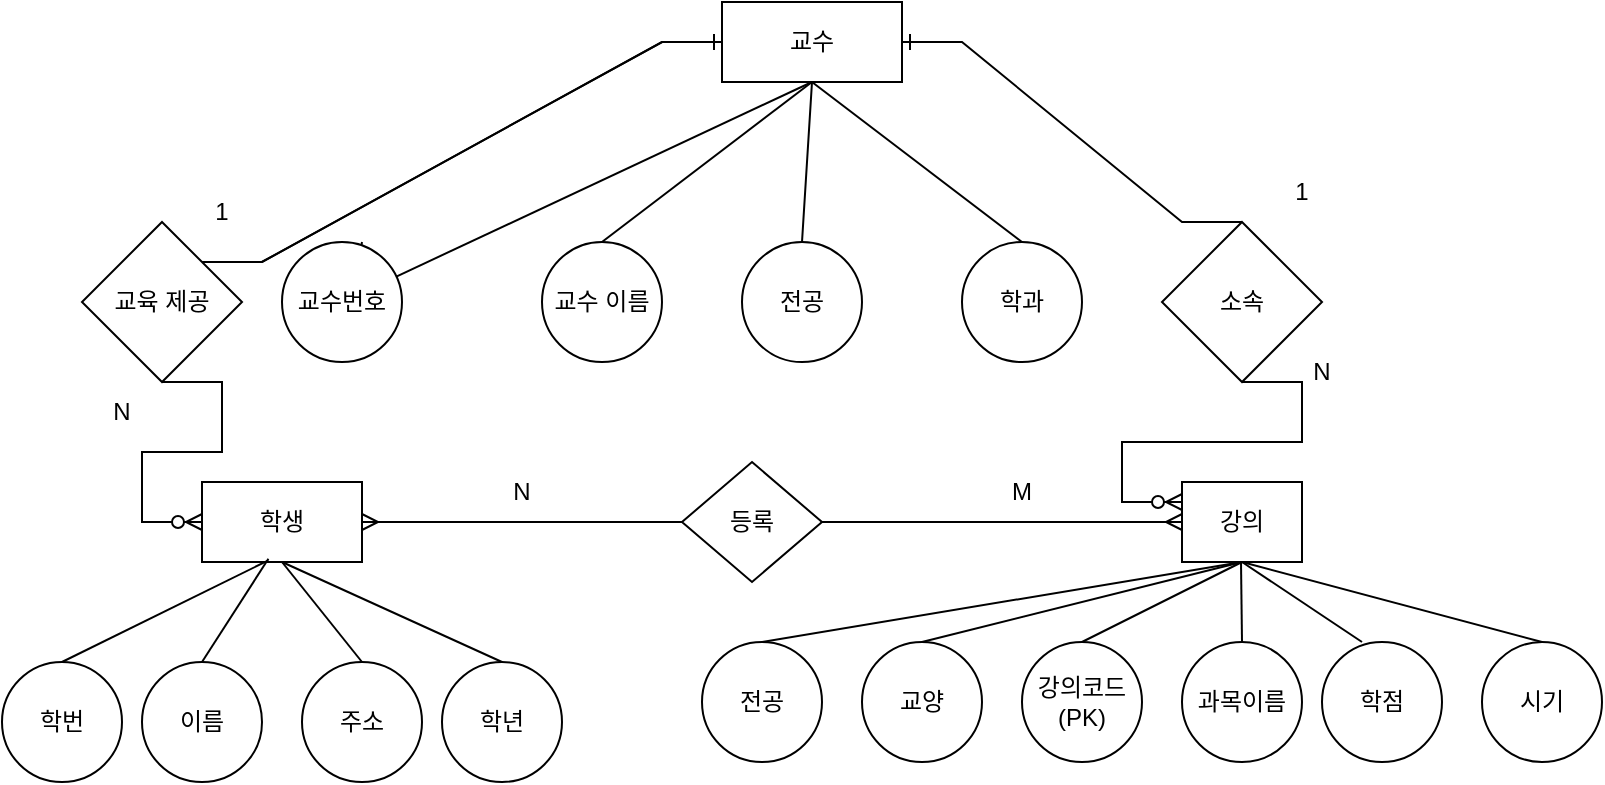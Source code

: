 <mxfile version="20.8.21" type="github" pages="2">
  <diagram id="R2lEEEUBdFMjLlhIrx00" name="Page-1">
    <mxGraphModel dx="1050" dy="541" grid="1" gridSize="10" guides="1" tooltips="1" connect="1" arrows="1" fold="1" page="1" pageScale="1" pageWidth="850" pageHeight="1100" math="0" shadow="0" extFonts="Permanent Marker^https://fonts.googleapis.com/css?family=Permanent+Marker">
      <root>
        <mxCell id="0" />
        <mxCell id="1" parent="0" />
        <mxCell id="Kp3yi630ieQq7gvzWNZj-1" value="교수" style="rounded=0;whiteSpace=wrap;html=1;" vertex="1" parent="1">
          <mxGeometry x="380" y="20" width="90" height="40" as="geometry" />
        </mxCell>
        <mxCell id="Kp3yi630ieQq7gvzWNZj-2" value="교수 이름" style="ellipse;whiteSpace=wrap;html=1;" vertex="1" parent="1">
          <mxGeometry x="290" y="140" width="60" height="60" as="geometry" />
        </mxCell>
        <mxCell id="Kp3yi630ieQq7gvzWNZj-4" value="전공" style="ellipse;whiteSpace=wrap;html=1;" vertex="1" parent="1">
          <mxGeometry x="390" y="140" width="60" height="60" as="geometry" />
        </mxCell>
        <mxCell id="Kp3yi630ieQq7gvzWNZj-5" value="과목이름" style="ellipse;whiteSpace=wrap;html=1;" vertex="1" parent="1">
          <mxGeometry x="610" y="340" width="60" height="60" as="geometry" />
        </mxCell>
        <mxCell id="Kp3yi630ieQq7gvzWNZj-12" value="소속" style="rhombus;whiteSpace=wrap;html=1;" vertex="1" parent="1">
          <mxGeometry x="600" y="130" width="80" height="80" as="geometry" />
        </mxCell>
        <mxCell id="Kp3yi630ieQq7gvzWNZj-14" value="시기" style="ellipse;whiteSpace=wrap;html=1;" vertex="1" parent="1">
          <mxGeometry x="760" y="340" width="60" height="60" as="geometry" />
        </mxCell>
        <mxCell id="Kp3yi630ieQq7gvzWNZj-15" value="교양" style="ellipse;whiteSpace=wrap;html=1;" vertex="1" parent="1">
          <mxGeometry x="450" y="340" width="60" height="60" as="geometry" />
        </mxCell>
        <mxCell id="Kp3yi630ieQq7gvzWNZj-18" value="" style="endArrow=none;html=1;rounded=0;entryX=0.5;entryY=1;entryDx=0;entryDy=0;startArrow=none;" edge="1" parent="1" source="Kp3yi630ieQq7gvzWNZj-3" target="Kp3yi630ieQq7gvzWNZj-1">
          <mxGeometry width="50" height="50" relative="1" as="geometry">
            <mxPoint x="200" y="140" as="sourcePoint" />
            <mxPoint x="250" y="90" as="targetPoint" />
          </mxGeometry>
        </mxCell>
        <mxCell id="Kp3yi630ieQq7gvzWNZj-20" value="" style="endArrow=none;html=1;rounded=0;entryX=0.5;entryY=1;entryDx=0;entryDy=0;exitX=0.5;exitY=0;exitDx=0;exitDy=0;" edge="1" parent="1" source="Kp3yi630ieQq7gvzWNZj-2" target="Kp3yi630ieQq7gvzWNZj-1">
          <mxGeometry width="50" height="50" relative="1" as="geometry">
            <mxPoint x="290" y="140" as="sourcePoint" />
            <mxPoint x="340" y="90" as="targetPoint" />
          </mxGeometry>
        </mxCell>
        <mxCell id="Kp3yi630ieQq7gvzWNZj-22" value="" style="endArrow=none;html=1;rounded=0;entryX=0.5;entryY=1;entryDx=0;entryDy=0;exitX=0.5;exitY=0;exitDx=0;exitDy=0;" edge="1" parent="1" source="Kp3yi630ieQq7gvzWNZj-4" target="Kp3yi630ieQq7gvzWNZj-1">
          <mxGeometry width="50" height="50" relative="1" as="geometry">
            <mxPoint x="370" y="140" as="sourcePoint" />
            <mxPoint x="505" y="60" as="targetPoint" />
          </mxGeometry>
        </mxCell>
        <mxCell id="Kp3yi630ieQq7gvzWNZj-23" value="" style="endArrow=none;html=1;rounded=0;entryX=0.5;entryY=1;entryDx=0;entryDy=0;exitX=0.5;exitY=0;exitDx=0;exitDy=0;" edge="1" parent="1" source="by_Jwe_DlOFRpVI9atJy-18" target="Kp3yi630ieQq7gvzWNZj-1">
          <mxGeometry width="50" height="50" relative="1" as="geometry">
            <mxPoint x="460" y="140" as="sourcePoint" />
            <mxPoint x="510" y="90" as="targetPoint" />
          </mxGeometry>
        </mxCell>
        <mxCell id="by_Jwe_DlOFRpVI9atJy-5" value="학생" style="rounded=0;whiteSpace=wrap;html=1;fontColor=none;" vertex="1" parent="1">
          <mxGeometry x="120" y="260" width="80" height="40" as="geometry" />
        </mxCell>
        <mxCell id="by_Jwe_DlOFRpVI9atJy-6" value="교육 제공" style="rhombus;whiteSpace=wrap;html=1;fontColor=none;" vertex="1" parent="1">
          <mxGeometry x="60" y="130" width="80" height="80" as="geometry" />
        </mxCell>
        <mxCell id="by_Jwe_DlOFRpVI9atJy-7" value="학번" style="ellipse;whiteSpace=wrap;html=1;" vertex="1" parent="1">
          <mxGeometry x="20" y="350" width="60" height="60" as="geometry" />
        </mxCell>
        <mxCell id="by_Jwe_DlOFRpVI9atJy-8" value="" style="endArrow=none;html=1;rounded=0;entryX=0.5;entryY=1;entryDx=0;entryDy=0;" edge="1" parent="1" target="Kp3yi630ieQq7gvzWNZj-3">
          <mxGeometry width="50" height="50" relative="1" as="geometry">
            <mxPoint x="200" y="140" as="sourcePoint" />
            <mxPoint x="425" y="60" as="targetPoint" />
          </mxGeometry>
        </mxCell>
        <mxCell id="Kp3yi630ieQq7gvzWNZj-3" value="교수번호" style="ellipse;whiteSpace=wrap;html=1;" vertex="1" parent="1">
          <mxGeometry x="160" y="140" width="60" height="60" as="geometry" />
        </mxCell>
        <mxCell id="by_Jwe_DlOFRpVI9atJy-10" value="이름" style="ellipse;whiteSpace=wrap;html=1;" vertex="1" parent="1">
          <mxGeometry x="90" y="350" width="60" height="60" as="geometry" />
        </mxCell>
        <mxCell id="by_Jwe_DlOFRpVI9atJy-11" value="주소" style="ellipse;whiteSpace=wrap;html=1;" vertex="1" parent="1">
          <mxGeometry x="170" y="350" width="60" height="60" as="geometry" />
        </mxCell>
        <mxCell id="by_Jwe_DlOFRpVI9atJy-12" value="학년" style="ellipse;whiteSpace=wrap;html=1;" vertex="1" parent="1">
          <mxGeometry x="240" y="350" width="60" height="60" as="geometry" />
        </mxCell>
        <mxCell id="by_Jwe_DlOFRpVI9atJy-13" value="" style="endArrow=none;html=1;rounded=0;fontColor=none;entryX=0.415;entryY=0.98;entryDx=0;entryDy=0;entryPerimeter=0;" edge="1" parent="1" target="by_Jwe_DlOFRpVI9atJy-5">
          <mxGeometry width="50" height="50" relative="1" as="geometry">
            <mxPoint x="50" y="350" as="sourcePoint" />
            <mxPoint x="100" y="300" as="targetPoint" />
          </mxGeometry>
        </mxCell>
        <mxCell id="by_Jwe_DlOFRpVI9atJy-14" value="" style="endArrow=none;html=1;rounded=0;fontColor=none;entryX=0.415;entryY=0.96;entryDx=0;entryDy=0;entryPerimeter=0;" edge="1" parent="1" target="by_Jwe_DlOFRpVI9atJy-5">
          <mxGeometry width="50" height="50" relative="1" as="geometry">
            <mxPoint x="120" y="350" as="sourcePoint" />
            <mxPoint x="223" y="299" as="targetPoint" />
          </mxGeometry>
        </mxCell>
        <mxCell id="by_Jwe_DlOFRpVI9atJy-15" value="" style="endArrow=none;html=1;rounded=0;fontColor=none;entryX=0.5;entryY=1;entryDx=0;entryDy=0;" edge="1" parent="1" target="by_Jwe_DlOFRpVI9atJy-5">
          <mxGeometry width="50" height="50" relative="1" as="geometry">
            <mxPoint x="200" y="350" as="sourcePoint" />
            <mxPoint x="233" y="298" as="targetPoint" />
          </mxGeometry>
        </mxCell>
        <mxCell id="by_Jwe_DlOFRpVI9atJy-16" value="" style="endArrow=none;html=1;rounded=0;fontColor=none;entryX=0.5;entryY=1;entryDx=0;entryDy=0;" edge="1" parent="1" target="by_Jwe_DlOFRpVI9atJy-5">
          <mxGeometry width="50" height="50" relative="1" as="geometry">
            <mxPoint x="270" y="350" as="sourcePoint" />
            <mxPoint x="300" y="300" as="targetPoint" />
          </mxGeometry>
        </mxCell>
        <mxCell id="by_Jwe_DlOFRpVI9atJy-17" value="강의" style="rounded=0;whiteSpace=wrap;html=1;fontColor=none;" vertex="1" parent="1">
          <mxGeometry x="610" y="260" width="60" height="40" as="geometry" />
        </mxCell>
        <mxCell id="by_Jwe_DlOFRpVI9atJy-18" value="학과" style="ellipse;whiteSpace=wrap;html=1;" vertex="1" parent="1">
          <mxGeometry x="500" y="140" width="60" height="60" as="geometry" />
        </mxCell>
        <mxCell id="by_Jwe_DlOFRpVI9atJy-19" value="학점" style="ellipse;whiteSpace=wrap;html=1;" vertex="1" parent="1">
          <mxGeometry x="680" y="340" width="60" height="60" as="geometry" />
        </mxCell>
        <mxCell id="by_Jwe_DlOFRpVI9atJy-21" value="" style="endArrow=none;html=1;rounded=0;fontColor=none;" edge="1" parent="1">
          <mxGeometry width="50" height="50" relative="1" as="geometry">
            <mxPoint x="640" y="300" as="sourcePoint" />
            <mxPoint x="700" y="340" as="targetPoint" />
          </mxGeometry>
        </mxCell>
        <mxCell id="by_Jwe_DlOFRpVI9atJy-22" value="" style="endArrow=none;html=1;rounded=0;fontColor=none;" edge="1" parent="1">
          <mxGeometry width="50" height="50" relative="1" as="geometry">
            <mxPoint x="639.5" y="300" as="sourcePoint" />
            <mxPoint x="640" y="340" as="targetPoint" />
          </mxGeometry>
        </mxCell>
        <mxCell id="by_Jwe_DlOFRpVI9atJy-23" value="" style="endArrow=none;html=1;rounded=0;fontColor=none;" edge="1" parent="1">
          <mxGeometry width="50" height="50" relative="1" as="geometry">
            <mxPoint x="560" y="340" as="sourcePoint" />
            <mxPoint x="640" y="300" as="targetPoint" />
          </mxGeometry>
        </mxCell>
        <mxCell id="by_Jwe_DlOFRpVI9atJy-24" value="등록" style="rhombus;whiteSpace=wrap;html=1;fontColor=none;" vertex="1" parent="1">
          <mxGeometry x="360" y="250" width="70" height="60" as="geometry" />
        </mxCell>
        <mxCell id="by_Jwe_DlOFRpVI9atJy-28" value="N" style="text;html=1;strokeColor=none;fillColor=none;align=center;verticalAlign=middle;whiteSpace=wrap;rounded=0;fontColor=none;" vertex="1" parent="1">
          <mxGeometry x="250" y="250" width="60" height="30" as="geometry" />
        </mxCell>
        <mxCell id="by_Jwe_DlOFRpVI9atJy-29" value="M" style="text;html=1;strokeColor=none;fillColor=none;align=center;verticalAlign=middle;whiteSpace=wrap;rounded=0;fontColor=none;" vertex="1" parent="1">
          <mxGeometry x="500" y="250" width="60" height="30" as="geometry" />
        </mxCell>
        <mxCell id="by_Jwe_DlOFRpVI9atJy-32" value="" style="endArrow=none;html=1;rounded=0;fontColor=none;entryX=0.5;entryY=0;entryDx=0;entryDy=0;exitX=0.5;exitY=1;exitDx=0;exitDy=0;" edge="1" parent="1" source="by_Jwe_DlOFRpVI9atJy-17" target="Kp3yi630ieQq7gvzWNZj-14">
          <mxGeometry width="50" height="50" relative="1" as="geometry">
            <mxPoint x="700" y="300" as="sourcePoint" />
            <mxPoint x="750" y="250" as="targetPoint" />
          </mxGeometry>
        </mxCell>
        <mxCell id="by_Jwe_DlOFRpVI9atJy-38" value="전공" style="ellipse;whiteSpace=wrap;html=1;" vertex="1" parent="1">
          <mxGeometry x="370" y="340" width="60" height="60" as="geometry" />
        </mxCell>
        <mxCell id="by_Jwe_DlOFRpVI9atJy-37" value="강의코드(PK)" style="ellipse;whiteSpace=wrap;html=1;" vertex="1" parent="1">
          <mxGeometry x="530" y="340" width="60" height="60" as="geometry" />
        </mxCell>
        <mxCell id="by_Jwe_DlOFRpVI9atJy-40" value="" style="endArrow=none;html=1;rounded=0;fontColor=none;entryX=0.5;entryY=1;entryDx=0;entryDy=0;" edge="1" parent="1" target="by_Jwe_DlOFRpVI9atJy-17">
          <mxGeometry width="50" height="50" relative="1" as="geometry">
            <mxPoint x="480" y="340" as="sourcePoint" />
            <mxPoint x="560" y="300" as="targetPoint" />
          </mxGeometry>
        </mxCell>
        <mxCell id="by_Jwe_DlOFRpVI9atJy-41" value="" style="endArrow=none;html=1;rounded=0;fontColor=none;entryX=0.5;entryY=1;entryDx=0;entryDy=0;" edge="1" parent="1" target="by_Jwe_DlOFRpVI9atJy-17">
          <mxGeometry width="50" height="50" relative="1" as="geometry">
            <mxPoint x="400" y="340" as="sourcePoint" />
            <mxPoint x="480" y="300" as="targetPoint" />
          </mxGeometry>
        </mxCell>
        <mxCell id="by_Jwe_DlOFRpVI9atJy-43" value="N" style="text;html=1;strokeColor=none;fillColor=none;align=center;verticalAlign=middle;whiteSpace=wrap;rounded=0;fontColor=none;" vertex="1" parent="1">
          <mxGeometry x="650" y="190" width="60" height="30" as="geometry" />
        </mxCell>
        <mxCell id="by_Jwe_DlOFRpVI9atJy-44" value="1" style="text;html=1;strokeColor=none;fillColor=none;align=center;verticalAlign=middle;whiteSpace=wrap;rounded=0;fontColor=none;" vertex="1" parent="1">
          <mxGeometry x="640" y="100" width="60" height="30" as="geometry" />
        </mxCell>
        <mxCell id="by_Jwe_DlOFRpVI9atJy-45" value="N" style="text;html=1;strokeColor=none;fillColor=none;align=center;verticalAlign=middle;whiteSpace=wrap;rounded=0;fontColor=none;" vertex="1" parent="1">
          <mxGeometry x="50" y="210" width="60" height="30" as="geometry" />
        </mxCell>
        <mxCell id="by_Jwe_DlOFRpVI9atJy-46" value="1" style="text;html=1;strokeColor=none;fillColor=none;align=center;verticalAlign=middle;whiteSpace=wrap;rounded=0;fontColor=none;" vertex="1" parent="1">
          <mxGeometry x="100" y="110" width="60" height="30" as="geometry" />
        </mxCell>
        <mxCell id="by_Jwe_DlOFRpVI9atJy-47" value="" style="edgeStyle=entityRelationEdgeStyle;fontSize=12;html=1;endArrow=ERone;endFill=1;rounded=0;fontColor=none;entryX=0;entryY=0.5;entryDx=0;entryDy=0;" edge="1" parent="1" target="Kp3yi630ieQq7gvzWNZj-1">
          <mxGeometry width="100" height="100" relative="1" as="geometry">
            <mxPoint x="120" y="150" as="sourcePoint" />
            <mxPoint x="220" y="50" as="targetPoint" />
          </mxGeometry>
        </mxCell>
        <mxCell id="by_Jwe_DlOFRpVI9atJy-49" value="" style="edgeStyle=entityRelationEdgeStyle;fontSize=12;html=1;endArrow=ERone;endFill=1;rounded=0;fontColor=none;exitX=0.5;exitY=0;exitDx=0;exitDy=0;entryX=1;entryY=0.5;entryDx=0;entryDy=0;" edge="1" parent="1" source="Kp3yi630ieQq7gvzWNZj-12" target="Kp3yi630ieQq7gvzWNZj-1">
          <mxGeometry width="100" height="100" relative="1" as="geometry">
            <mxPoint x="560" y="150" as="sourcePoint" />
            <mxPoint x="480" y="70" as="targetPoint" />
          </mxGeometry>
        </mxCell>
        <mxCell id="by_Jwe_DlOFRpVI9atJy-52" value="" style="edgeStyle=entityRelationEdgeStyle;fontSize=12;html=1;endArrow=ERzeroToMany;endFill=1;rounded=0;fontColor=none;" edge="1" parent="1">
          <mxGeometry width="100" height="100" relative="1" as="geometry">
            <mxPoint x="640" y="210" as="sourcePoint" />
            <mxPoint x="610" y="270" as="targetPoint" />
          </mxGeometry>
        </mxCell>
        <mxCell id="by_Jwe_DlOFRpVI9atJy-53" value="" style="edgeStyle=entityRelationEdgeStyle;fontSize=12;html=1;endArrow=ERone;endFill=1;rounded=0;fontColor=none;entryX=0;entryY=0.5;entryDx=0;entryDy=0;" edge="1" parent="1">
          <mxGeometry width="100" height="100" relative="1" as="geometry">
            <mxPoint x="120" y="150" as="sourcePoint" />
            <mxPoint x="380" y="40" as="targetPoint" />
          </mxGeometry>
        </mxCell>
        <mxCell id="by_Jwe_DlOFRpVI9atJy-54" value="" style="edgeStyle=entityRelationEdgeStyle;fontSize=12;html=1;endArrow=ERzeroToMany;endFill=1;rounded=0;fontColor=none;entryX=0;entryY=0.5;entryDx=0;entryDy=0;" edge="1" parent="1" target="by_Jwe_DlOFRpVI9atJy-5">
          <mxGeometry width="100" height="100" relative="1" as="geometry">
            <mxPoint x="100" y="210" as="sourcePoint" />
            <mxPoint x="200" y="110" as="targetPoint" />
          </mxGeometry>
        </mxCell>
        <mxCell id="KiPfmMQRezlkMgKaBIuC-1" value="" style="edgeStyle=entityRelationEdgeStyle;fontSize=12;html=1;endArrow=ERmany;rounded=0;fontColor=none;" edge="1" parent="1">
          <mxGeometry width="100" height="100" relative="1" as="geometry">
            <mxPoint x="430" y="280" as="sourcePoint" />
            <mxPoint x="610" y="280" as="targetPoint" />
          </mxGeometry>
        </mxCell>
        <mxCell id="KiPfmMQRezlkMgKaBIuC-3" value="" style="edgeStyle=entityRelationEdgeStyle;fontSize=12;html=1;endArrow=ERmany;rounded=0;fontColor=none;" edge="1" parent="1" target="by_Jwe_DlOFRpVI9atJy-5">
          <mxGeometry width="100" height="100" relative="1" as="geometry">
            <mxPoint x="330" y="280" as="sourcePoint" />
            <mxPoint x="370" y="230" as="targetPoint" />
          </mxGeometry>
        </mxCell>
      </root>
    </mxGraphModel>
  </diagram>
  <diagram id="L-mHoeo-NY8gc5a9LVmr" name="페이지-2">
    <mxGraphModel dx="1050" dy="541" grid="1" gridSize="10" guides="1" tooltips="1" connect="1" arrows="1" fold="1" page="1" pageScale="1" pageWidth="827" pageHeight="1169" math="0" shadow="0">
      <root>
        <mxCell id="0" />
        <mxCell id="1" parent="0" />
        <mxCell id="3JReSgSQfoPBXm_i87vA-1" value="학생" style="rounded=0;whiteSpace=wrap;html=1;fontColor=none;" vertex="1" parent="1">
          <mxGeometry x="360" y="70" width="80" height="40" as="geometry" />
        </mxCell>
        <mxCell id="3JReSgSQfoPBXm_i87vA-2" value="회차" style="ellipse;whiteSpace=wrap;html=1;fontColor=none;" vertex="1" parent="1">
          <mxGeometry x="410" y="140" width="70" height="60" as="geometry" />
        </mxCell>
        <mxCell id="3JReSgSQfoPBXm_i87vA-3" value="이름" style="ellipse;whiteSpace=wrap;html=1;fontColor=none;" vertex="1" parent="1">
          <mxGeometry x="320" y="140" width="70" height="60" as="geometry" />
        </mxCell>
        <mxCell id="3JReSgSQfoPBXm_i87vA-4" value="" style="endArrow=none;html=1;rounded=0;fontColor=none;entryX=0.5;entryY=1;entryDx=0;entryDy=0;" edge="1" parent="1" target="3JReSgSQfoPBXm_i87vA-1">
          <mxGeometry width="50" height="50" relative="1" as="geometry">
            <mxPoint x="350" y="140" as="sourcePoint" />
            <mxPoint x="400" y="90" as="targetPoint" />
          </mxGeometry>
        </mxCell>
        <mxCell id="3JReSgSQfoPBXm_i87vA-5" value="" style="endArrow=none;html=1;rounded=0;fontColor=none;entryX=0.5;entryY=1;entryDx=0;entryDy=0;" edge="1" parent="1" target="3JReSgSQfoPBXm_i87vA-1">
          <mxGeometry width="50" height="50" relative="1" as="geometry">
            <mxPoint x="440" y="140" as="sourcePoint" />
            <mxPoint x="490" y="90" as="targetPoint" />
          </mxGeometry>
        </mxCell>
        <mxCell id="3JReSgSQfoPBXm_i87vA-6" value="강의" style="rounded=0;whiteSpace=wrap;html=1;fontColor=none;" vertex="1" parent="1">
          <mxGeometry x="110" y="270" width="80" height="40" as="geometry" />
        </mxCell>
        <mxCell id="3JReSgSQfoPBXm_i87vA-7" value="라이브 강의" style="ellipse;whiteSpace=wrap;html=1;fontColor=none;" vertex="1" parent="1">
          <mxGeometry x="160" y="340" width="70" height="60" as="geometry" />
        </mxCell>
        <mxCell id="3JReSgSQfoPBXm_i87vA-8" value="수업자료" style="ellipse;whiteSpace=wrap;html=1;fontColor=none;" vertex="1" parent="1">
          <mxGeometry x="70" y="340" width="70" height="60" as="geometry" />
        </mxCell>
        <mxCell id="3JReSgSQfoPBXm_i87vA-9" value="" style="endArrow=none;html=1;rounded=0;fontColor=none;entryX=0.5;entryY=1;entryDx=0;entryDy=0;" edge="1" parent="1" target="3JReSgSQfoPBXm_i87vA-6">
          <mxGeometry width="50" height="50" relative="1" as="geometry">
            <mxPoint x="100" y="340" as="sourcePoint" />
            <mxPoint x="150" y="290" as="targetPoint" />
          </mxGeometry>
        </mxCell>
        <mxCell id="3JReSgSQfoPBXm_i87vA-10" value="" style="endArrow=none;html=1;rounded=0;fontColor=none;entryX=0.5;entryY=1;entryDx=0;entryDy=0;" edge="1" parent="1" target="3JReSgSQfoPBXm_i87vA-6">
          <mxGeometry width="50" height="50" relative="1" as="geometry">
            <mxPoint x="190" y="340" as="sourcePoint" />
            <mxPoint x="240" y="290" as="targetPoint" />
          </mxGeometry>
        </mxCell>
        <mxCell id="3JReSgSQfoPBXm_i87vA-11" value="설문" style="rounded=0;whiteSpace=wrap;html=1;fontColor=none;" vertex="1" parent="1">
          <mxGeometry x="630" y="270" width="80" height="40" as="geometry" />
        </mxCell>
        <mxCell id="3JReSgSQfoPBXm_i87vA-12" value="오후 설문" style="ellipse;whiteSpace=wrap;html=1;fontColor=none;" vertex="1" parent="1">
          <mxGeometry x="680" y="340" width="70" height="60" as="geometry" />
        </mxCell>
        <mxCell id="3JReSgSQfoPBXm_i87vA-13" value="오전 설문" style="ellipse;whiteSpace=wrap;html=1;fontColor=none;" vertex="1" parent="1">
          <mxGeometry x="590" y="340" width="70" height="60" as="geometry" />
        </mxCell>
        <mxCell id="3JReSgSQfoPBXm_i87vA-14" value="" style="endArrow=none;html=1;rounded=0;fontColor=none;entryX=0.5;entryY=1;entryDx=0;entryDy=0;" edge="1" parent="1" target="3JReSgSQfoPBXm_i87vA-11">
          <mxGeometry width="50" height="50" relative="1" as="geometry">
            <mxPoint x="620" y="340" as="sourcePoint" />
            <mxPoint x="670" y="290" as="targetPoint" />
          </mxGeometry>
        </mxCell>
        <mxCell id="3JReSgSQfoPBXm_i87vA-15" value="" style="endArrow=none;html=1;rounded=0;fontColor=none;entryX=0.5;entryY=1;entryDx=0;entryDy=0;" edge="1" parent="1" target="3JReSgSQfoPBXm_i87vA-11">
          <mxGeometry width="50" height="50" relative="1" as="geometry">
            <mxPoint x="710" y="340" as="sourcePoint" />
            <mxPoint x="760" y="290" as="targetPoint" />
          </mxGeometry>
        </mxCell>
        <mxCell id="3JReSgSQfoPBXm_i87vA-16" value="제공" style="rhombus;whiteSpace=wrap;html=1;fontColor=none;" vertex="1" parent="1">
          <mxGeometry x="160" y="120" width="70" height="70" as="geometry" />
        </mxCell>
        <mxCell id="3JReSgSQfoPBXm_i87vA-17" value="제출" style="rhombus;whiteSpace=wrap;html=1;fontColor=none;" vertex="1" parent="1">
          <mxGeometry x="355" y="260" width="95" height="60" as="geometry" />
        </mxCell>
        <mxCell id="Gqp-D603ogPOV71YUyBA-6" value="과제" style="rounded=0;whiteSpace=wrap;html=1;fontColor=none;" vertex="1" parent="1">
          <mxGeometry x="362.5" y="400" width="97.5" height="40" as="geometry" />
        </mxCell>
        <mxCell id="Gqp-D603ogPOV71YUyBA-7" value="제출한 과제" style="ellipse;whiteSpace=wrap;html=1;fontColor=none;" vertex="1" parent="1">
          <mxGeometry x="412.5" y="470" width="70" height="60" as="geometry" />
        </mxCell>
        <mxCell id="Gqp-D603ogPOV71YUyBA-8" value="과제 내용" style="ellipse;whiteSpace=wrap;html=1;fontColor=none;" vertex="1" parent="1">
          <mxGeometry x="322.5" y="470" width="70" height="60" as="geometry" />
        </mxCell>
        <mxCell id="Gqp-D603ogPOV71YUyBA-9" value="" style="endArrow=none;html=1;rounded=0;fontColor=none;entryX=0.5;entryY=1;entryDx=0;entryDy=0;" edge="1" parent="1" target="Gqp-D603ogPOV71YUyBA-6">
          <mxGeometry width="50" height="50" relative="1" as="geometry">
            <mxPoint x="352.5" y="470" as="sourcePoint" />
            <mxPoint x="402.5" y="420" as="targetPoint" />
          </mxGeometry>
        </mxCell>
        <mxCell id="Gqp-D603ogPOV71YUyBA-10" value="" style="endArrow=none;html=1;rounded=0;fontColor=none;entryX=0.5;entryY=1;entryDx=0;entryDy=0;" edge="1" parent="1" target="Gqp-D603ogPOV71YUyBA-6">
          <mxGeometry width="50" height="50" relative="1" as="geometry">
            <mxPoint x="442.5" y="470" as="sourcePoint" />
            <mxPoint x="492.5" y="420" as="targetPoint" />
          </mxGeometry>
        </mxCell>
        <mxCell id="Gqp-D603ogPOV71YUyBA-12" value="" style="edgeStyle=entityRelationEdgeStyle;fontSize=12;html=1;endArrow=ERzeroToMany;endFill=1;rounded=0;fontColor=none;entryX=0;entryY=0.5;entryDx=0;entryDy=0;exitX=1;exitY=0.5;exitDx=0;exitDy=0;" edge="1" parent="1" source="3JReSgSQfoPBXm_i87vA-16" target="3JReSgSQfoPBXm_i87vA-1">
          <mxGeometry width="100" height="100" relative="1" as="geometry">
            <mxPoint x="220" y="140" as="sourcePoint" />
            <mxPoint x="290" y="20" as="targetPoint" />
          </mxGeometry>
        </mxCell>
        <mxCell id="VuT7x51bIuxxbOdTxxE6-1" value="" style="edgeStyle=entityRelationEdgeStyle;fontSize=12;html=1;endArrow=ERone;endFill=1;rounded=0;fontColor=none;exitX=0.5;exitY=1;exitDx=0;exitDy=0;" edge="1" parent="1" source="3JReSgSQfoPBXm_i87vA-16">
          <mxGeometry width="100" height="100" relative="1" as="geometry">
            <mxPoint x="190" y="350" as="sourcePoint" />
            <mxPoint x="110" y="290" as="targetPoint" />
          </mxGeometry>
        </mxCell>
        <mxCell id="gKEPoZA8oVqMGBRQfBjR-1" value="1" style="text;html=1;strokeColor=none;fillColor=none;align=center;verticalAlign=middle;whiteSpace=wrap;rounded=0;fontColor=none;" vertex="1" parent="1">
          <mxGeometry x="140" y="180" width="60" height="30" as="geometry" />
        </mxCell>
        <mxCell id="gKEPoZA8oVqMGBRQfBjR-3" value="N" style="text;html=1;strokeColor=none;fillColor=none;align=center;verticalAlign=middle;whiteSpace=wrap;rounded=0;fontColor=none;" vertex="1" parent="1">
          <mxGeometry x="220" y="110" width="60" height="30" as="geometry" />
        </mxCell>
        <mxCell id="gKEPoZA8oVqMGBRQfBjR-5" value="제출" style="rhombus;whiteSpace=wrap;html=1;fontColor=none;" vertex="1" parent="1">
          <mxGeometry x="610" y="80" width="70" height="70" as="geometry" />
        </mxCell>
        <mxCell id="IBL9zqsqPLuTibN-UEX5-1" value="" style="edgeStyle=entityRelationEdgeStyle;fontSize=12;html=1;endArrow=ERmany;rounded=0;fontColor=none;entryX=1;entryY=0.5;entryDx=0;entryDy=0;" edge="1" parent="1" target="3JReSgSQfoPBXm_i87vA-1">
          <mxGeometry width="100" height="100" relative="1" as="geometry">
            <mxPoint x="450" y="290" as="sourcePoint" />
            <mxPoint x="540" y="190" as="targetPoint" />
          </mxGeometry>
        </mxCell>
        <mxCell id="IBL9zqsqPLuTibN-UEX5-2" value="" style="edgeStyle=entityRelationEdgeStyle;fontSize=12;html=1;endArrow=ERmany;rounded=0;fontColor=none;exitX=0.5;exitY=1;exitDx=0;exitDy=0;" edge="1" parent="1" source="3JReSgSQfoPBXm_i87vA-17">
          <mxGeometry width="100" height="100" relative="1" as="geometry">
            <mxPoint x="720" y="410" as="sourcePoint" />
            <mxPoint x="360" y="420" as="targetPoint" />
          </mxGeometry>
        </mxCell>
        <mxCell id="IBL9zqsqPLuTibN-UEX5-5" value="N" style="text;html=1;strokeColor=none;fillColor=none;align=center;verticalAlign=middle;whiteSpace=wrap;rounded=0;fontColor=none;" vertex="1" parent="1">
          <mxGeometry x="430" y="260" width="60" height="30" as="geometry" />
        </mxCell>
        <mxCell id="IBL9zqsqPLuTibN-UEX5-6" value="M" style="text;html=1;strokeColor=none;fillColor=none;align=center;verticalAlign=middle;whiteSpace=wrap;rounded=0;fontColor=none;" vertex="1" parent="1">
          <mxGeometry x="355" y="320" width="60" height="30" as="geometry" />
        </mxCell>
        <mxCell id="euLOUYJ3bXZ8FiVDMNUi-2" value="" style="edgeStyle=entityRelationEdgeStyle;fontSize=12;html=1;endArrow=ERmany;rounded=0;fontColor=none;entryX=1;entryY=0.25;entryDx=0;entryDy=0;exitX=0;exitY=0.5;exitDx=0;exitDy=0;" edge="1" parent="1" source="gKEPoZA8oVqMGBRQfBjR-5" target="3JReSgSQfoPBXm_i87vA-1">
          <mxGeometry width="100" height="100" relative="1" as="geometry">
            <mxPoint x="490" y="160" as="sourcePoint" />
            <mxPoint x="590" y="60" as="targetPoint" />
          </mxGeometry>
        </mxCell>
        <mxCell id="euLOUYJ3bXZ8FiVDMNUi-3" value="" style="edgeStyle=entityRelationEdgeStyle;fontSize=12;html=1;endArrow=ERmany;rounded=0;fontColor=none;exitX=1;exitY=0.5;exitDx=0;exitDy=0;" edge="1" parent="1" source="gKEPoZA8oVqMGBRQfBjR-5">
          <mxGeometry width="100" height="100" relative="1" as="geometry">
            <mxPoint x="630" y="150" as="sourcePoint" />
            <mxPoint x="620" y="290" as="targetPoint" />
          </mxGeometry>
        </mxCell>
        <mxCell id="euLOUYJ3bXZ8FiVDMNUi-4" value="N" style="text;html=1;strokeColor=none;fillColor=none;align=center;verticalAlign=middle;whiteSpace=wrap;rounded=0;fontColor=none;" vertex="1" parent="1">
          <mxGeometry x="560" y="80" width="60" height="30" as="geometry" />
        </mxCell>
        <mxCell id="euLOUYJ3bXZ8FiVDMNUi-5" value="M" style="text;html=1;strokeColor=none;fillColor=none;align=center;verticalAlign=middle;whiteSpace=wrap;rounded=0;fontColor=none;" vertex="1" parent="1">
          <mxGeometry x="670" y="75" width="60" height="30" as="geometry" />
        </mxCell>
      </root>
    </mxGraphModel>
  </diagram>
</mxfile>
